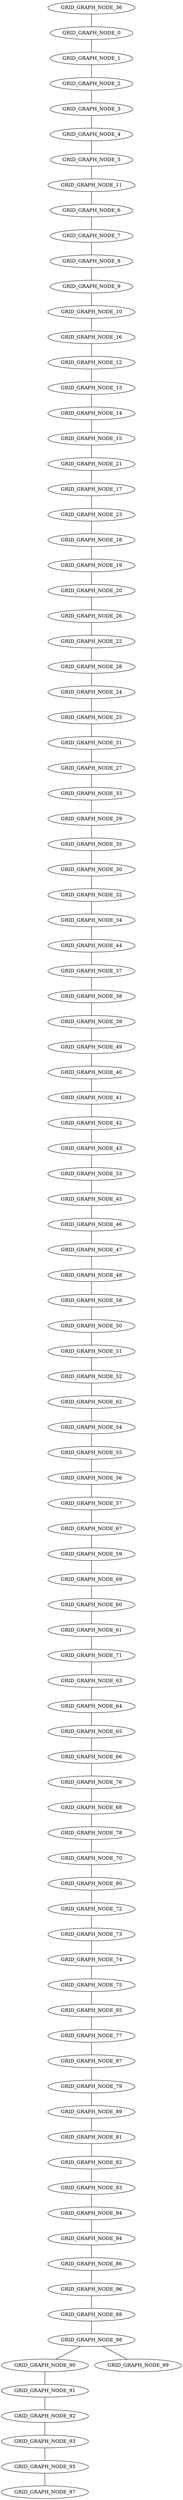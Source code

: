 graph GRID_GRAPH_DFS_R{
GRID_GRAPH_NODE_36 -- GRID_GRAPH_NODE_0;
GRID_GRAPH_NODE_0 -- GRID_GRAPH_NODE_1;
GRID_GRAPH_NODE_1 -- GRID_GRAPH_NODE_2;
GRID_GRAPH_NODE_2 -- GRID_GRAPH_NODE_3;
GRID_GRAPH_NODE_3 -- GRID_GRAPH_NODE_4;
GRID_GRAPH_NODE_4 -- GRID_GRAPH_NODE_5;
GRID_GRAPH_NODE_5 -- GRID_GRAPH_NODE_11;
GRID_GRAPH_NODE_11 -- GRID_GRAPH_NODE_6;
GRID_GRAPH_NODE_6 -- GRID_GRAPH_NODE_7;
GRID_GRAPH_NODE_7 -- GRID_GRAPH_NODE_8;
GRID_GRAPH_NODE_8 -- GRID_GRAPH_NODE_9;
GRID_GRAPH_NODE_9 -- GRID_GRAPH_NODE_10;
GRID_GRAPH_NODE_10 -- GRID_GRAPH_NODE_16;
GRID_GRAPH_NODE_16 -- GRID_GRAPH_NODE_12;
GRID_GRAPH_NODE_12 -- GRID_GRAPH_NODE_13;
GRID_GRAPH_NODE_13 -- GRID_GRAPH_NODE_14;
GRID_GRAPH_NODE_14 -- GRID_GRAPH_NODE_15;
GRID_GRAPH_NODE_15 -- GRID_GRAPH_NODE_21;
GRID_GRAPH_NODE_21 -- GRID_GRAPH_NODE_17;
GRID_GRAPH_NODE_17 -- GRID_GRAPH_NODE_23;
GRID_GRAPH_NODE_23 -- GRID_GRAPH_NODE_18;
GRID_GRAPH_NODE_18 -- GRID_GRAPH_NODE_19;
GRID_GRAPH_NODE_19 -- GRID_GRAPH_NODE_20;
GRID_GRAPH_NODE_20 -- GRID_GRAPH_NODE_26;
GRID_GRAPH_NODE_26 -- GRID_GRAPH_NODE_22;
GRID_GRAPH_NODE_22 -- GRID_GRAPH_NODE_28;
GRID_GRAPH_NODE_28 -- GRID_GRAPH_NODE_24;
GRID_GRAPH_NODE_24 -- GRID_GRAPH_NODE_25;
GRID_GRAPH_NODE_25 -- GRID_GRAPH_NODE_31;
GRID_GRAPH_NODE_31 -- GRID_GRAPH_NODE_27;
GRID_GRAPH_NODE_27 -- GRID_GRAPH_NODE_33;
GRID_GRAPH_NODE_33 -- GRID_GRAPH_NODE_29;
GRID_GRAPH_NODE_29 -- GRID_GRAPH_NODE_35;
GRID_GRAPH_NODE_35 -- GRID_GRAPH_NODE_30;
GRID_GRAPH_NODE_30 -- GRID_GRAPH_NODE_32;
GRID_GRAPH_NODE_32 -- GRID_GRAPH_NODE_34;
GRID_GRAPH_NODE_34 -- GRID_GRAPH_NODE_44;
GRID_GRAPH_NODE_44 -- GRID_GRAPH_NODE_37;
GRID_GRAPH_NODE_37 -- GRID_GRAPH_NODE_38;
GRID_GRAPH_NODE_38 -- GRID_GRAPH_NODE_39;
GRID_GRAPH_NODE_39 -- GRID_GRAPH_NODE_49;
GRID_GRAPH_NODE_49 -- GRID_GRAPH_NODE_40;
GRID_GRAPH_NODE_40 -- GRID_GRAPH_NODE_41;
GRID_GRAPH_NODE_41 -- GRID_GRAPH_NODE_42;
GRID_GRAPH_NODE_42 -- GRID_GRAPH_NODE_43;
GRID_GRAPH_NODE_43 -- GRID_GRAPH_NODE_53;
GRID_GRAPH_NODE_53 -- GRID_GRAPH_NODE_45;
GRID_GRAPH_NODE_45 -- GRID_GRAPH_NODE_46;
GRID_GRAPH_NODE_46 -- GRID_GRAPH_NODE_47;
GRID_GRAPH_NODE_47 -- GRID_GRAPH_NODE_48;
GRID_GRAPH_NODE_48 -- GRID_GRAPH_NODE_58;
GRID_GRAPH_NODE_58 -- GRID_GRAPH_NODE_50;
GRID_GRAPH_NODE_50 -- GRID_GRAPH_NODE_51;
GRID_GRAPH_NODE_51 -- GRID_GRAPH_NODE_52;
GRID_GRAPH_NODE_52 -- GRID_GRAPH_NODE_62;
GRID_GRAPH_NODE_62 -- GRID_GRAPH_NODE_54;
GRID_GRAPH_NODE_54 -- GRID_GRAPH_NODE_55;
GRID_GRAPH_NODE_55 -- GRID_GRAPH_NODE_56;
GRID_GRAPH_NODE_56 -- GRID_GRAPH_NODE_57;
GRID_GRAPH_NODE_57 -- GRID_GRAPH_NODE_67;
GRID_GRAPH_NODE_67 -- GRID_GRAPH_NODE_59;
GRID_GRAPH_NODE_59 -- GRID_GRAPH_NODE_69;
GRID_GRAPH_NODE_69 -- GRID_GRAPH_NODE_60;
GRID_GRAPH_NODE_60 -- GRID_GRAPH_NODE_61;
GRID_GRAPH_NODE_61 -- GRID_GRAPH_NODE_71;
GRID_GRAPH_NODE_71 -- GRID_GRAPH_NODE_63;
GRID_GRAPH_NODE_63 -- GRID_GRAPH_NODE_64;
GRID_GRAPH_NODE_64 -- GRID_GRAPH_NODE_65;
GRID_GRAPH_NODE_65 -- GRID_GRAPH_NODE_66;
GRID_GRAPH_NODE_66 -- GRID_GRAPH_NODE_76;
GRID_GRAPH_NODE_76 -- GRID_GRAPH_NODE_68;
GRID_GRAPH_NODE_68 -- GRID_GRAPH_NODE_78;
GRID_GRAPH_NODE_78 -- GRID_GRAPH_NODE_70;
GRID_GRAPH_NODE_70 -- GRID_GRAPH_NODE_80;
GRID_GRAPH_NODE_80 -- GRID_GRAPH_NODE_72;
GRID_GRAPH_NODE_72 -- GRID_GRAPH_NODE_73;
GRID_GRAPH_NODE_73 -- GRID_GRAPH_NODE_74;
GRID_GRAPH_NODE_74 -- GRID_GRAPH_NODE_75;
GRID_GRAPH_NODE_75 -- GRID_GRAPH_NODE_85;
GRID_GRAPH_NODE_85 -- GRID_GRAPH_NODE_77;
GRID_GRAPH_NODE_77 -- GRID_GRAPH_NODE_87;
GRID_GRAPH_NODE_87 -- GRID_GRAPH_NODE_79;
GRID_GRAPH_NODE_79 -- GRID_GRAPH_NODE_89;
GRID_GRAPH_NODE_89 -- GRID_GRAPH_NODE_81;
GRID_GRAPH_NODE_81 -- GRID_GRAPH_NODE_82;
GRID_GRAPH_NODE_82 -- GRID_GRAPH_NODE_83;
GRID_GRAPH_NODE_83 -- GRID_GRAPH_NODE_84;
GRID_GRAPH_NODE_84 -- GRID_GRAPH_NODE_94;
GRID_GRAPH_NODE_94 -- GRID_GRAPH_NODE_86;
GRID_GRAPH_NODE_86 -- GRID_GRAPH_NODE_96;
GRID_GRAPH_NODE_96 -- GRID_GRAPH_NODE_88;
GRID_GRAPH_NODE_88 -- GRID_GRAPH_NODE_98;
GRID_GRAPH_NODE_98 -- GRID_GRAPH_NODE_90;
GRID_GRAPH_NODE_90 -- GRID_GRAPH_NODE_91;
GRID_GRAPH_NODE_91 -- GRID_GRAPH_NODE_92;
GRID_GRAPH_NODE_92 -- GRID_GRAPH_NODE_93;
GRID_GRAPH_NODE_93 -- GRID_GRAPH_NODE_95;
GRID_GRAPH_NODE_95 -- GRID_GRAPH_NODE_97;
GRID_GRAPH_NODE_98 -- GRID_GRAPH_NODE_99;
}
